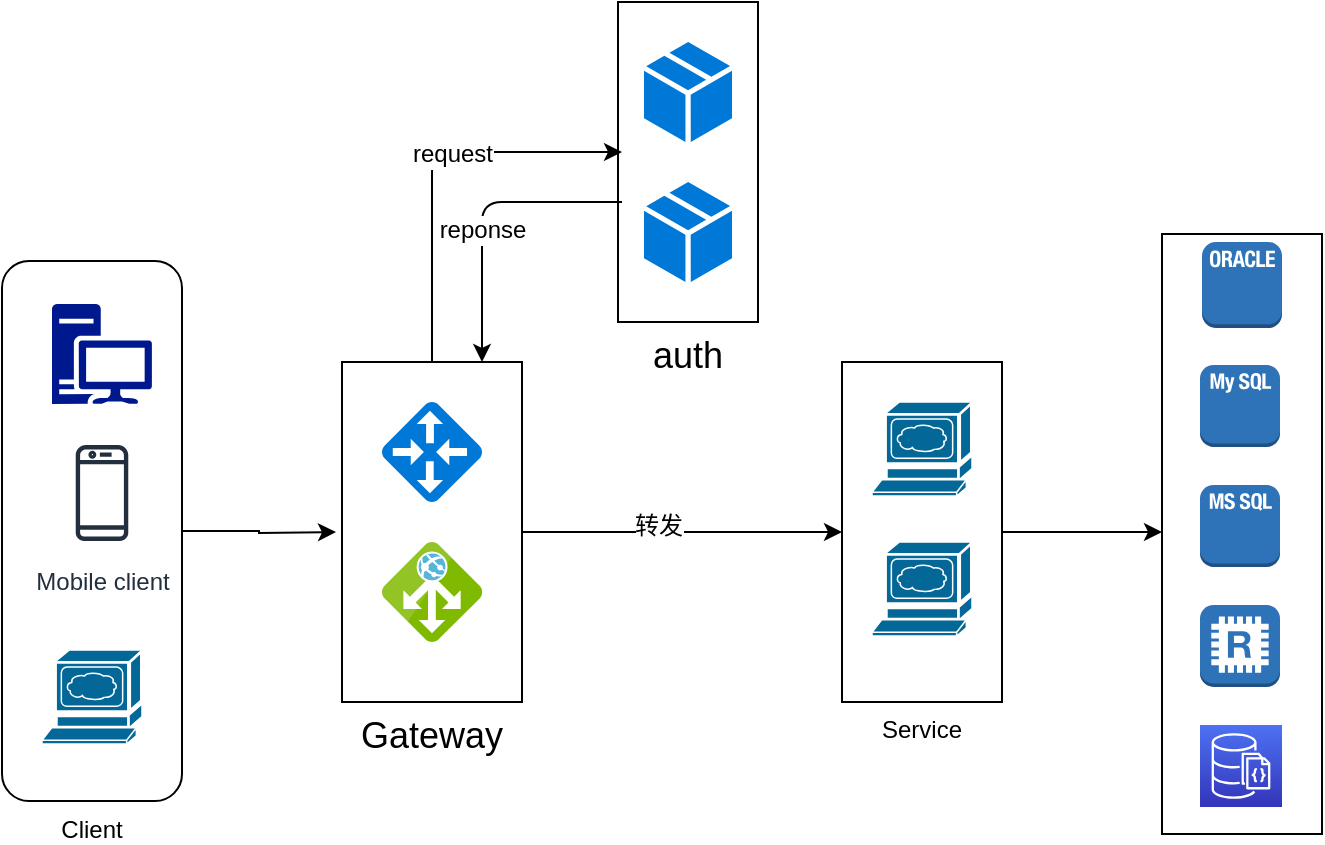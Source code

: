 <mxfile version="10.6.6" type="github"><diagram id="92Jg50KAMY_01aLx3EGL" name="ç¬¬ 1 é¡µ"><mxGraphModel dx="1394" dy="772" grid="1" gridSize="10" guides="1" tooltips="1" connect="1" arrows="1" fold="1" page="1" pageScale="1" pageWidth="827" pageHeight="1169" math="0" shadow="0"><root><mxCell id="0"/><mxCell id="1" parent="0"/><mxCell id="wp_k35PuKRkf7kLUGNTl-36" value="" style="rounded=0;whiteSpace=wrap;html=1;" vertex="1" parent="1"><mxGeometry x="650" y="356" width="80" height="300" as="geometry"/></mxCell><mxCell id="wp_k35PuKRkf7kLUGNTl-13" style="edgeStyle=orthogonalEdgeStyle;rounded=0;orthogonalLoop=1;jettySize=auto;html=1;" edge="1" parent="1" source="wp_k35PuKRkf7kLUGNTl-12"><mxGeometry relative="1" as="geometry"><mxPoint x="237" y="505" as="targetPoint"/></mxGeometry></mxCell><mxCell id="wp_k35PuKRkf7kLUGNTl-12" value="Client" style="rounded=1;whiteSpace=wrap;html=1;labelPosition=center;verticalLabelPosition=bottom;align=center;verticalAlign=top;" vertex="1" parent="1"><mxGeometry x="70" y="369.5" width="90" height="270" as="geometry"/></mxCell><mxCell id="wp_k35PuKRkf7kLUGNTl-14" style="edgeStyle=orthogonalEdgeStyle;rounded=0;orthogonalLoop=1;jettySize=auto;html=1;" edge="1" parent="1" source="cArbVidw92iWTkGVzDvY-6"><mxGeometry relative="1" as="geometry"><mxPoint x="490" y="505" as="targetPoint"/></mxGeometry></mxCell><mxCell id="wp_k35PuKRkf7kLUGNTl-37" value="转发" style="text;html=1;resizable=0;points=[];align=center;verticalAlign=middle;labelBackgroundColor=#ffffff;" vertex="1" connectable="0" parent="wp_k35PuKRkf7kLUGNTl-14"><mxGeometry x="-0.15" y="3" relative="1" as="geometry"><mxPoint as="offset"/></mxGeometry></mxCell><mxCell id="cArbVidw92iWTkGVzDvY-6" value="Gateway" style="rounded=0;whiteSpace=wrap;html=1;fontSize=18;labelPosition=center;verticalLabelPosition=bottom;align=center;verticalAlign=top;" parent="1" vertex="1"><mxGeometry x="240" y="420" width="90" height="170" as="geometry"/></mxCell><mxCell id="cArbVidw92iWTkGVzDvY-1" value="" style="shadow=0;dashed=0;html=1;strokeColor=none;labelPosition=center;verticalLabelPosition=bottom;verticalAlign=top;align=center;shape=mxgraph.mscae.enterprise.workstation_client;fillColor=#00188D;fontSize=18;" parent="1" vertex="1"><mxGeometry x="95" y="391" width="50" height="50" as="geometry"/></mxCell><mxCell id="cArbVidw92iWTkGVzDvY-2" value="Mobile client" style="outlineConnect=0;fontColor=#232F3E;gradientColor=none;strokeColor=#232F3E;fillColor=#ffffff;dashed=0;verticalLabelPosition=bottom;verticalAlign=top;align=center;html=1;fontSize=12;fontStyle=0;aspect=fixed;shape=mxgraph.aws4.resourceIcon;resIcon=mxgraph.aws4.mobile_client;" parent="1" vertex="1"><mxGeometry x="90" y="455.5" width="60" height="60" as="geometry"/></mxCell><mxCell id="cArbVidw92iWTkGVzDvY-4" value="" style="shadow=0;dashed=0;html=1;strokeColor=none;labelPosition=center;verticalLabelPosition=bottom;verticalAlign=top;align=center;shape=mxgraph.mscae.deprecated.application_gateway;fillColor=#0078D7;fontSize=18;" parent="1" vertex="1"><mxGeometry x="260" y="440" width="50" height="50" as="geometry"/></mxCell><mxCell id="cArbVidw92iWTkGVzDvY-5" value="" style="aspect=fixed;html=1;perimeter=none;align=center;shadow=0;dashed=0;image;fontSize=12;image=img/lib/mscae/Application_Gateway.svg;" parent="1" vertex="1"><mxGeometry x="260" y="510" width="50" height="50" as="geometry"/></mxCell><mxCell id="cArbVidw92iWTkGVzDvY-8" value="auth" style="rounded=0;whiteSpace=wrap;html=1;fontSize=18;labelPosition=center;verticalLabelPosition=bottom;align=center;verticalAlign=top;" parent="1" vertex="1"><mxGeometry x="378" y="240" width="70" height="160" as="geometry"/></mxCell><mxCell id="cArbVidw92iWTkGVzDvY-9" value="" style="shadow=0;dashed=0;html=1;strokeColor=none;labelPosition=center;verticalLabelPosition=bottom;verticalAlign=top;align=center;shape=mxgraph.mscae.cloud.service_package;fillColor=#0078D7;fontSize=18;" parent="1" vertex="1"><mxGeometry x="391" y="260" width="44" height="50" as="geometry"/></mxCell><mxCell id="cArbVidw92iWTkGVzDvY-10" value="" style="shadow=0;dashed=0;html=1;strokeColor=none;labelPosition=center;verticalLabelPosition=bottom;verticalAlign=top;align=center;shape=mxgraph.mscae.cloud.service_package;fillColor=#0078D7;fontSize=18;" parent="1" vertex="1"><mxGeometry x="391" y="330" width="44" height="50" as="geometry"/></mxCell><mxCell id="wp_k35PuKRkf7kLUGNTl-7" value="" style="edgeStyle=segmentEdgeStyle;endArrow=classic;html=1;exitX=0.5;exitY=0;exitDx=0;exitDy=0;" edge="1" parent="1" source="cArbVidw92iWTkGVzDvY-6"><mxGeometry width="50" height="50" relative="1" as="geometry"><mxPoint x="280" y="390" as="sourcePoint"/><mxPoint x="380" y="315" as="targetPoint"/><Array as="points"><mxPoint x="285" y="315"/></Array></mxGeometry></mxCell><mxCell id="wp_k35PuKRkf7kLUGNTl-8" value="request&lt;br&gt;" style="text;html=1;resizable=0;points=[];align=center;verticalAlign=middle;labelBackgroundColor=#ffffff;" vertex="1" connectable="0" parent="wp_k35PuKRkf7kLUGNTl-7"><mxGeometry x="0.151" y="-1" relative="1" as="geometry"><mxPoint as="offset"/></mxGeometry></mxCell><mxCell id="wp_k35PuKRkf7kLUGNTl-10" value="" style="edgeStyle=segmentEdgeStyle;endArrow=classic;html=1;" edge="1" parent="1"><mxGeometry width="50" height="50" relative="1" as="geometry"><mxPoint x="380" y="340" as="sourcePoint"/><mxPoint x="310" y="420" as="targetPoint"/><Array as="points"><mxPoint x="380" y="340"/><mxPoint x="310" y="340"/></Array></mxGeometry></mxCell><mxCell id="wp_k35PuKRkf7kLUGNTl-11" value="reponse" style="text;html=1;resizable=0;points=[];align=center;verticalAlign=middle;labelBackgroundColor=#ffffff;" vertex="1" connectable="0" parent="wp_k35PuKRkf7kLUGNTl-10"><mxGeometry x="0.122" relative="1" as="geometry"><mxPoint as="offset"/></mxGeometry></mxCell><mxCell id="wp_k35PuKRkf7kLUGNTl-29" style="edgeStyle=orthogonalEdgeStyle;rounded=0;orthogonalLoop=1;jettySize=auto;html=1;" edge="1" parent="1" source="wp_k35PuKRkf7kLUGNTl-16"><mxGeometry relative="1" as="geometry"><mxPoint x="650" y="505" as="targetPoint"/></mxGeometry></mxCell><mxCell id="wp_k35PuKRkf7kLUGNTl-16" value="Service" style="rounded=0;whiteSpace=wrap;html=1;labelPosition=center;verticalLabelPosition=bottom;align=center;verticalAlign=top;" vertex="1" parent="1"><mxGeometry x="490" y="420" width="80" height="170" as="geometry"/></mxCell><mxCell id="wp_k35PuKRkf7kLUGNTl-26" value="" style="shape=mxgraph.cisco.servers.www_server;html=1;pointerEvents=1;dashed=0;fillColor=#036897;strokeColor=#ffffff;strokeWidth=2;verticalLabelPosition=bottom;verticalAlign=top;align=center;outlineConnect=0;" vertex="1" parent="1"><mxGeometry x="505" y="440" width="50" height="47" as="geometry"/></mxCell><mxCell id="wp_k35PuKRkf7kLUGNTl-28" value="" style="shape=mxgraph.cisco.servers.www_server;html=1;pointerEvents=1;dashed=0;fillColor=#036897;strokeColor=#ffffff;strokeWidth=2;verticalLabelPosition=bottom;verticalAlign=top;align=center;outlineConnect=0;" vertex="1" parent="1"><mxGeometry x="505" y="510" width="50" height="47" as="geometry"/></mxCell><mxCell id="wp_k35PuKRkf7kLUGNTl-30" value="" style="outlineConnect=0;dashed=0;verticalLabelPosition=bottom;verticalAlign=top;align=center;html=1;shape=mxgraph.aws3.oracle_db_instance_2;fillColor=#2E73B8;gradientColor=none;" vertex="1" parent="1"><mxGeometry x="670" y="360" width="40" height="43" as="geometry"/></mxCell><mxCell id="wp_k35PuKRkf7kLUGNTl-31" value="" style="outlineConnect=0;dashed=0;verticalLabelPosition=bottom;verticalAlign=top;align=center;html=1;shape=mxgraph.aws3.mysql_db_instance_2;fillColor=#2E73B8;gradientColor=none;" vertex="1" parent="1"><mxGeometry x="669" y="421.5" width="40" height="41" as="geometry"/></mxCell><mxCell id="wp_k35PuKRkf7kLUGNTl-33" value="" style="outlineConnect=0;dashed=0;verticalLabelPosition=bottom;verticalAlign=top;align=center;html=1;shape=mxgraph.aws3.ms_sql_instance_2;fillColor=#2E73B8;gradientColor=none;" vertex="1" parent="1"><mxGeometry x="669" y="481.5" width="40" height="41" as="geometry"/></mxCell><mxCell id="wp_k35PuKRkf7kLUGNTl-34" value="" style="outlineConnect=0;dashed=0;verticalLabelPosition=bottom;verticalAlign=top;align=center;html=1;shape=mxgraph.aws3.redis;fillColor=#2E73B8;gradientColor=none;" vertex="1" parent="1"><mxGeometry x="669" y="541.5" width="40" height="41" as="geometry"/></mxCell><mxCell id="wp_k35PuKRkf7kLUGNTl-35" value="" style="outlineConnect=0;fontColor=#232F3E;gradientColor=#4D72F3;gradientDirection=north;fillColor=#3334B9;strokeColor=#ffffff;dashed=0;verticalLabelPosition=bottom;verticalAlign=top;align=center;html=1;fontSize=12;fontStyle=0;aspect=fixed;shape=mxgraph.aws4.resourceIcon;resIcon=mxgraph.aws4.documentdb_with_mongodb_compatibility;" vertex="1" parent="1"><mxGeometry x="669" y="601.5" width="41" height="41" as="geometry"/></mxCell><mxCell id="wp_k35PuKRkf7kLUGNTl-38" value="" style="shape=mxgraph.cisco.servers.www_server;html=1;pointerEvents=1;dashed=0;fillColor=#036897;strokeColor=#ffffff;strokeWidth=2;verticalLabelPosition=bottom;verticalAlign=top;align=center;outlineConnect=0;" vertex="1" parent="1"><mxGeometry x="90" y="564" width="50" height="47" as="geometry"/></mxCell></root></mxGraphModel></diagram></mxfile>